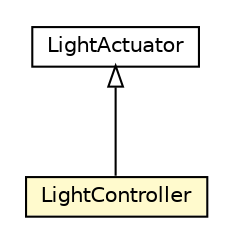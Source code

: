 #!/usr/local/bin/dot
#
# Class diagram 
# Generated by UMLGraph version R5_6-24-gf6e263 (http://www.umlgraph.org/)
#

digraph G {
	edge [fontname="Helvetica",fontsize=10,labelfontname="Helvetica",labelfontsize=10];
	node [fontname="Helvetica",fontsize=10,shape=plaintext];
	nodesep=0.25;
	ranksep=0.5;
	// org.universAAL.ontology.device.LightActuator
	c221864 [label=<<table title="org.universAAL.ontology.device.LightActuator" border="0" cellborder="1" cellspacing="0" cellpadding="2" port="p" href="./LightActuator.html">
		<tr><td><table border="0" cellspacing="0" cellpadding="1">
<tr><td align="center" balign="center"> LightActuator </td></tr>
		</table></td></tr>
		</table>>, URL="./LightActuator.html", fontname="Helvetica", fontcolor="black", fontsize=10.0];
	// org.universAAL.ontology.device.LightController
	c221865 [label=<<table title="org.universAAL.ontology.device.LightController" border="0" cellborder="1" cellspacing="0" cellpadding="2" port="p" bgcolor="lemonChiffon" href="./LightController.html">
		<tr><td><table border="0" cellspacing="0" cellpadding="1">
<tr><td align="center" balign="center"> LightController </td></tr>
		</table></td></tr>
		</table>>, URL="./LightController.html", fontname="Helvetica", fontcolor="black", fontsize=10.0];
	//org.universAAL.ontology.device.LightController extends org.universAAL.ontology.device.LightActuator
	c221864:p -> c221865:p [dir=back,arrowtail=empty];
}

